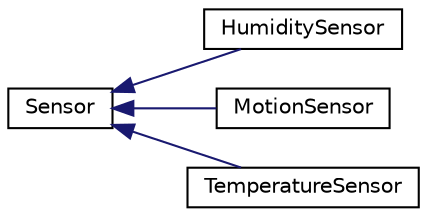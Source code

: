 digraph "Graphical Class Hierarchy"
{
 // LATEX_PDF_SIZE
  edge [fontname="Helvetica",fontsize="10",labelfontname="Helvetica",labelfontsize="10"];
  node [fontname="Helvetica",fontsize="10",shape=record];
  rankdir="LR";
  Node0 [label="Sensor",height=0.2,width=0.4,color="black", fillcolor="white", style="filled",URL="$classSensor.html",tooltip="Abstract Subject class in the Observer pattern."];
  Node0 -> Node1 [dir="back",color="midnightblue",fontsize="10",style="solid",fontname="Helvetica"];
  Node1 [label="HumiditySensor",height=0.2,width=0.4,color="black", fillcolor="white", style="filled",URL="$classHumiditySensor.html",tooltip="The HumiditySensor class, a concrete subject that detects and notifies devices about humidity changes..."];
  Node0 -> Node2 [dir="back",color="midnightblue",fontsize="10",style="solid",fontname="Helvetica"];
  Node2 [label="MotionSensor",height=0.2,width=0.4,color="black", fillcolor="white", style="filled",URL="$classMotionSensor.html",tooltip="Concrete Subject class that represents a motion sensor in an Observer pattern."];
  Node0 -> Node3 [dir="back",color="midnightblue",fontsize="10",style="solid",fontname="Helvetica"];
  Node3 [label="TemperatureSensor",height=0.2,width=0.4,color="black", fillcolor="white", style="filled",URL="$classTemperatureSensor.html",tooltip="The TemperatureSensor class is a concrete subject in the Observer pattern."];
}
